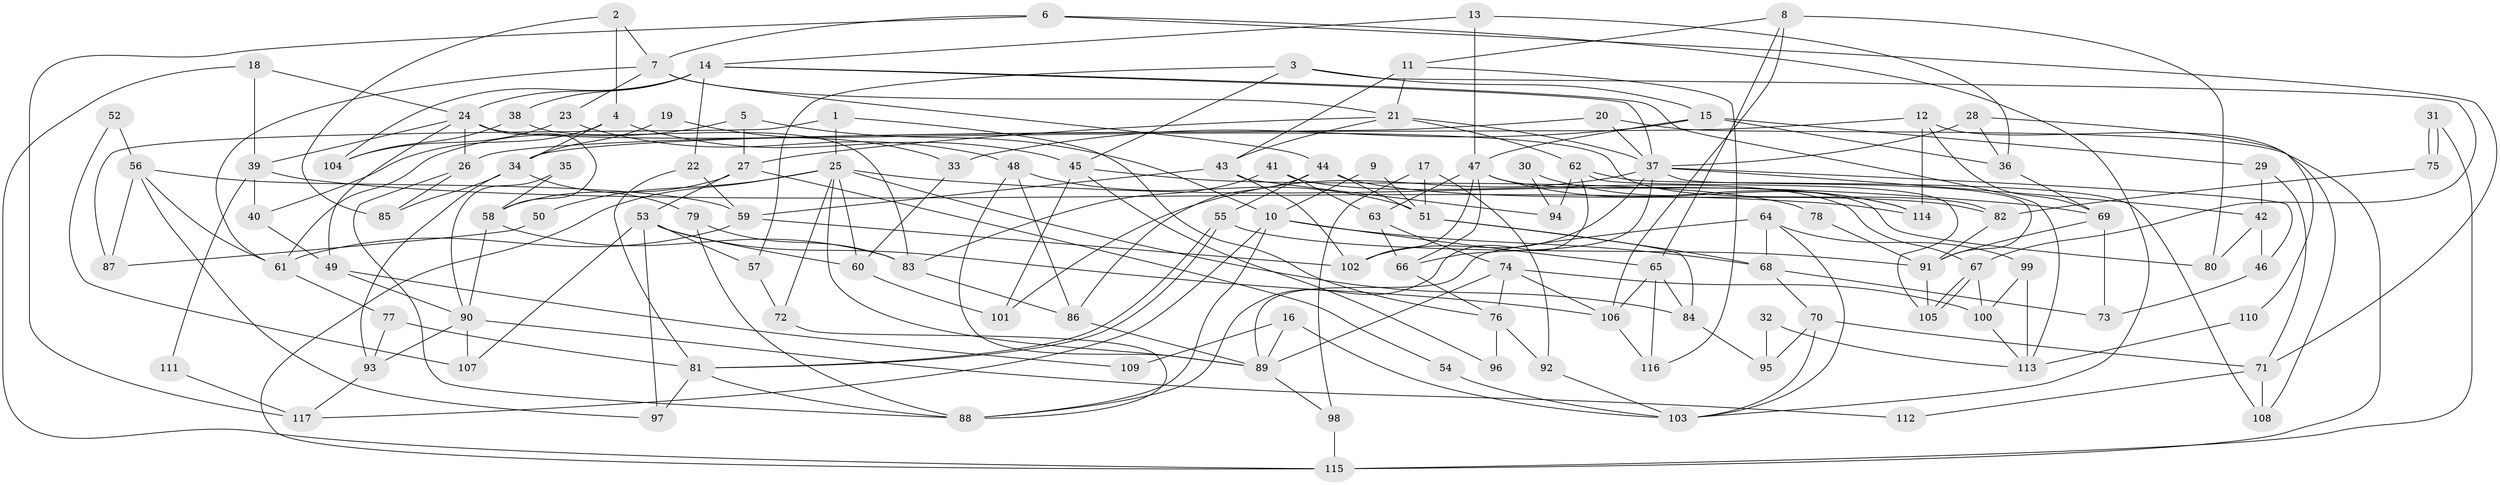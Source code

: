 // coarse degree distribution, {6: 0.12658227848101267, 3: 0.27848101265822783, 7: 0.08860759493670886, 4: 0.11392405063291139, 9: 0.0379746835443038, 5: 0.1518987341772152, 2: 0.11392405063291139, 8: 0.06329113924050633, 14: 0.012658227848101266, 10: 0.012658227848101266}
// Generated by graph-tools (version 1.1) at 2025/52/02/27/25 19:52:02]
// undirected, 117 vertices, 234 edges
graph export_dot {
graph [start="1"]
  node [color=gray90,style=filled];
  1;
  2;
  3;
  4;
  5;
  6;
  7;
  8;
  9;
  10;
  11;
  12;
  13;
  14;
  15;
  16;
  17;
  18;
  19;
  20;
  21;
  22;
  23;
  24;
  25;
  26;
  27;
  28;
  29;
  30;
  31;
  32;
  33;
  34;
  35;
  36;
  37;
  38;
  39;
  40;
  41;
  42;
  43;
  44;
  45;
  46;
  47;
  48;
  49;
  50;
  51;
  52;
  53;
  54;
  55;
  56;
  57;
  58;
  59;
  60;
  61;
  62;
  63;
  64;
  65;
  66;
  67;
  68;
  69;
  70;
  71;
  72;
  73;
  74;
  75;
  76;
  77;
  78;
  79;
  80;
  81;
  82;
  83;
  84;
  85;
  86;
  87;
  88;
  89;
  90;
  91;
  92;
  93;
  94;
  95;
  96;
  97;
  98;
  99;
  100;
  101;
  102;
  103;
  104;
  105;
  106;
  107;
  108;
  109;
  110;
  111;
  112;
  113;
  114;
  115;
  116;
  117;
  1 -- 25;
  1 -- 76;
  1 -- 87;
  2 -- 85;
  2 -- 7;
  2 -- 4;
  3 -- 57;
  3 -- 15;
  3 -- 45;
  3 -- 67;
  4 -- 40;
  4 -- 34;
  4 -- 45;
  5 -- 27;
  5 -- 61;
  5 -- 10;
  6 -- 71;
  6 -- 7;
  6 -- 103;
  6 -- 117;
  7 -- 61;
  7 -- 44;
  7 -- 21;
  7 -- 23;
  8 -- 11;
  8 -- 80;
  8 -- 65;
  8 -- 106;
  9 -- 10;
  9 -- 51;
  10 -- 68;
  10 -- 65;
  10 -- 88;
  10 -- 117;
  11 -- 116;
  11 -- 21;
  11 -- 43;
  12 -- 34;
  12 -- 69;
  12 -- 108;
  12 -- 114;
  13 -- 47;
  13 -- 14;
  13 -- 36;
  14 -- 37;
  14 -- 24;
  14 -- 22;
  14 -- 38;
  14 -- 104;
  14 -- 113;
  15 -- 47;
  15 -- 36;
  15 -- 29;
  15 -- 33;
  16 -- 89;
  16 -- 103;
  16 -- 109;
  17 -- 51;
  17 -- 98;
  17 -- 92;
  18 -- 115;
  18 -- 39;
  18 -- 24;
  19 -- 33;
  19 -- 34;
  20 -- 37;
  20 -- 26;
  20 -- 115;
  21 -- 37;
  21 -- 27;
  21 -- 43;
  21 -- 62;
  22 -- 59;
  22 -- 81;
  23 -- 104;
  23 -- 48;
  24 -- 58;
  24 -- 26;
  24 -- 39;
  24 -- 49;
  24 -- 82;
  25 -- 89;
  25 -- 84;
  25 -- 50;
  25 -- 60;
  25 -- 69;
  25 -- 72;
  25 -- 115;
  26 -- 88;
  26 -- 85;
  27 -- 53;
  27 -- 54;
  27 -- 58;
  28 -- 37;
  28 -- 36;
  28 -- 110;
  29 -- 71;
  29 -- 42;
  30 -- 114;
  30 -- 94;
  31 -- 75;
  31 -- 75;
  31 -- 115;
  32 -- 95;
  32 -- 113;
  33 -- 60;
  34 -- 93;
  34 -- 79;
  34 -- 85;
  35 -- 58;
  35 -- 90;
  36 -- 69;
  37 -- 91;
  37 -- 66;
  37 -- 42;
  37 -- 46;
  37 -- 101;
  37 -- 102;
  38 -- 83;
  38 -- 104;
  39 -- 114;
  39 -- 40;
  39 -- 111;
  40 -- 49;
  41 -- 67;
  41 -- 63;
  41 -- 83;
  42 -- 46;
  42 -- 80;
  43 -- 59;
  43 -- 94;
  43 -- 102;
  44 -- 86;
  44 -- 82;
  44 -- 51;
  44 -- 55;
  45 -- 78;
  45 -- 96;
  45 -- 101;
  46 -- 73;
  47 -- 63;
  47 -- 102;
  47 -- 66;
  47 -- 80;
  47 -- 114;
  48 -- 86;
  48 -- 51;
  48 -- 89;
  49 -- 90;
  49 -- 109;
  50 -- 87;
  51 -- 68;
  51 -- 84;
  52 -- 107;
  52 -- 56;
  53 -- 106;
  53 -- 60;
  53 -- 57;
  53 -- 97;
  53 -- 107;
  54 -- 103;
  55 -- 81;
  55 -- 81;
  55 -- 91;
  56 -- 59;
  56 -- 97;
  56 -- 61;
  56 -- 87;
  57 -- 72;
  58 -- 83;
  58 -- 90;
  59 -- 102;
  59 -- 61;
  60 -- 101;
  61 -- 77;
  62 -- 88;
  62 -- 94;
  62 -- 105;
  62 -- 108;
  63 -- 66;
  63 -- 74;
  64 -- 68;
  64 -- 89;
  64 -- 99;
  64 -- 103;
  65 -- 84;
  65 -- 106;
  65 -- 116;
  66 -- 76;
  67 -- 105;
  67 -- 105;
  67 -- 100;
  68 -- 73;
  68 -- 70;
  69 -- 91;
  69 -- 73;
  70 -- 103;
  70 -- 71;
  70 -- 95;
  71 -- 108;
  71 -- 112;
  72 -- 88;
  74 -- 106;
  74 -- 100;
  74 -- 76;
  74 -- 89;
  75 -- 82;
  76 -- 92;
  76 -- 96;
  77 -- 81;
  77 -- 93;
  78 -- 91;
  79 -- 88;
  79 -- 83;
  81 -- 88;
  81 -- 97;
  82 -- 91;
  83 -- 86;
  84 -- 95;
  86 -- 89;
  89 -- 98;
  90 -- 93;
  90 -- 107;
  90 -- 112;
  91 -- 105;
  92 -- 103;
  93 -- 117;
  98 -- 115;
  99 -- 113;
  99 -- 100;
  100 -- 113;
  106 -- 116;
  110 -- 113;
  111 -- 117;
}
